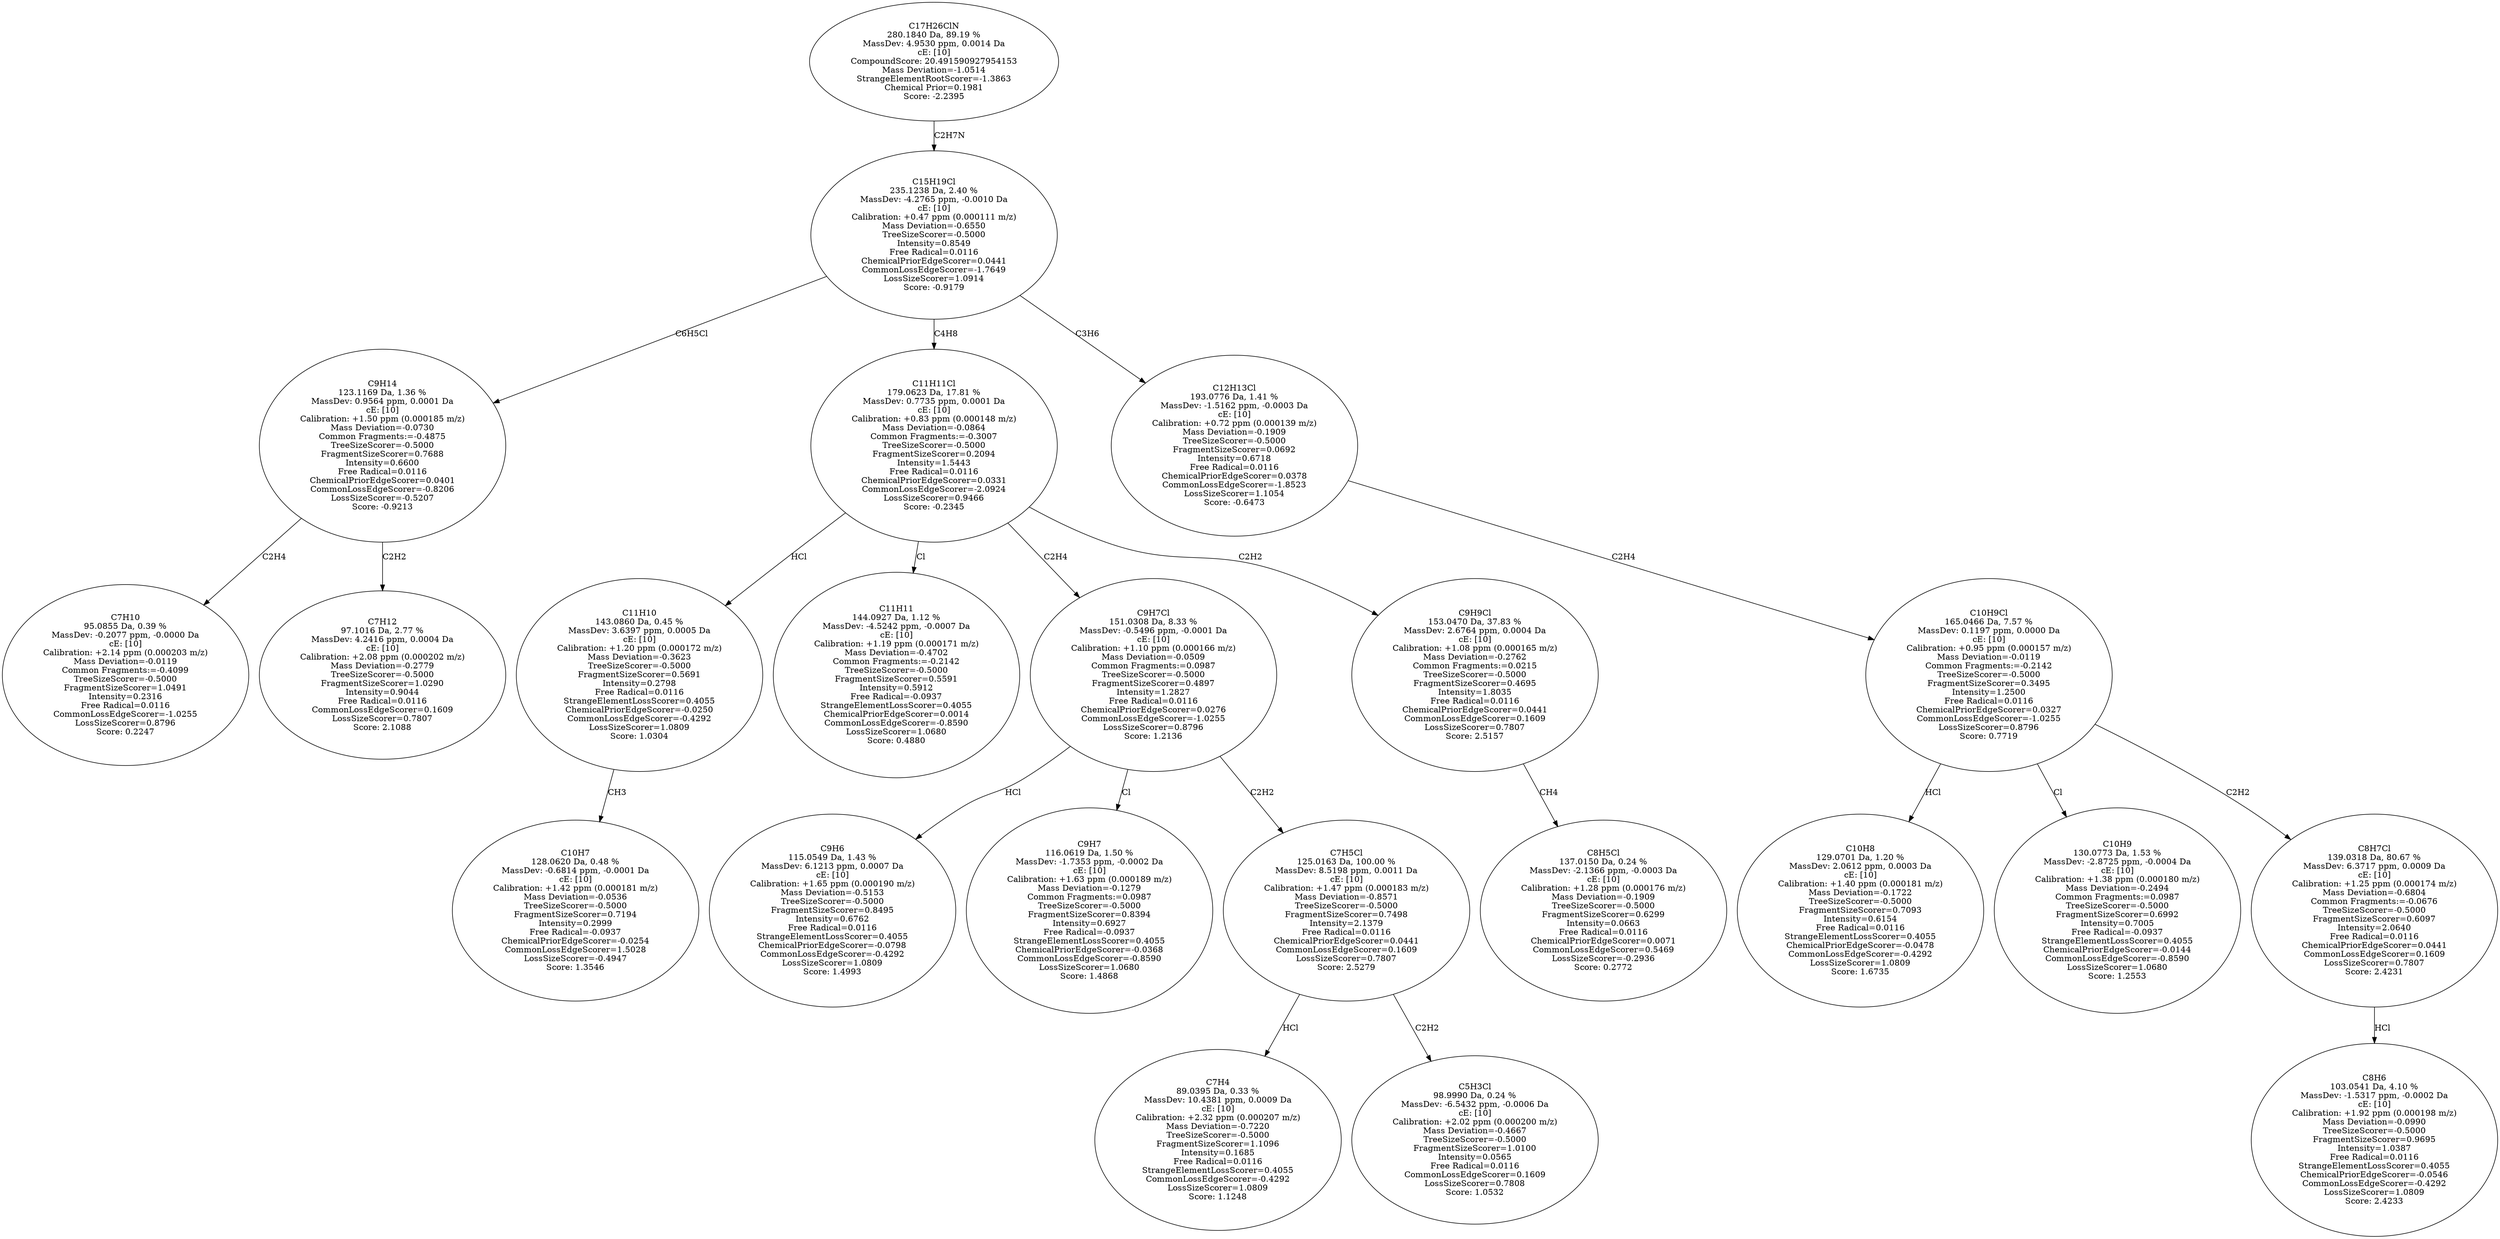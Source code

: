 strict digraph {
v1 [label="C7H10\n95.0855 Da, 0.39 %\nMassDev: -0.2077 ppm, -0.0000 Da\ncE: [10]\nCalibration: +2.14 ppm (0.000203 m/z)\nMass Deviation=-0.0119\nCommon Fragments:=-0.4099\nTreeSizeScorer=-0.5000\nFragmentSizeScorer=1.0491\nIntensity=0.2316\nFree Radical=0.0116\nCommonLossEdgeScorer=-1.0255\nLossSizeScorer=0.8796\nScore: 0.2247"];
v2 [label="C7H12\n97.1016 Da, 2.77 %\nMassDev: 4.2416 ppm, 0.0004 Da\ncE: [10]\nCalibration: +2.08 ppm (0.000202 m/z)\nMass Deviation=-0.2779\nTreeSizeScorer=-0.5000\nFragmentSizeScorer=1.0290\nIntensity=0.9044\nFree Radical=0.0116\nCommonLossEdgeScorer=0.1609\nLossSizeScorer=0.7807\nScore: 2.1088"];
v3 [label="C9H14\n123.1169 Da, 1.36 %\nMassDev: 0.9564 ppm, 0.0001 Da\ncE: [10]\nCalibration: +1.50 ppm (0.000185 m/z)\nMass Deviation=-0.0730\nCommon Fragments:=-0.4875\nTreeSizeScorer=-0.5000\nFragmentSizeScorer=0.7688\nIntensity=0.6600\nFree Radical=0.0116\nChemicalPriorEdgeScorer=0.0401\nCommonLossEdgeScorer=-0.8206\nLossSizeScorer=-0.5207\nScore: -0.9213"];
v4 [label="C10H7\n128.0620 Da, 0.48 %\nMassDev: -0.6814 ppm, -0.0001 Da\ncE: [10]\nCalibration: +1.42 ppm (0.000181 m/z)\nMass Deviation=-0.0536\nTreeSizeScorer=-0.5000\nFragmentSizeScorer=0.7194\nIntensity=0.2999\nFree Radical=-0.0937\nChemicalPriorEdgeScorer=-0.0254\nCommonLossEdgeScorer=1.5028\nLossSizeScorer=-0.4947\nScore: 1.3546"];
v5 [label="C11H10\n143.0860 Da, 0.45 %\nMassDev: 3.6397 ppm, 0.0005 Da\ncE: [10]\nCalibration: +1.20 ppm (0.000172 m/z)\nMass Deviation=-0.3623\nTreeSizeScorer=-0.5000\nFragmentSizeScorer=0.5691\nIntensity=0.2798\nFree Radical=0.0116\nStrangeElementLossScorer=0.4055\nChemicalPriorEdgeScorer=-0.0250\nCommonLossEdgeScorer=-0.4292\nLossSizeScorer=1.0809\nScore: 1.0304"];
v6 [label="C11H11\n144.0927 Da, 1.12 %\nMassDev: -4.5242 ppm, -0.0007 Da\ncE: [10]\nCalibration: +1.19 ppm (0.000171 m/z)\nMass Deviation=-0.4702\nCommon Fragments:=-0.2142\nTreeSizeScorer=-0.5000\nFragmentSizeScorer=0.5591\nIntensity=0.5912\nFree Radical=-0.0937\nStrangeElementLossScorer=0.4055\nChemicalPriorEdgeScorer=0.0014\nCommonLossEdgeScorer=-0.8590\nLossSizeScorer=1.0680\nScore: 0.4880"];
v7 [label="C9H6\n115.0549 Da, 1.43 %\nMassDev: 6.1213 ppm, 0.0007 Da\ncE: [10]\nCalibration: +1.65 ppm (0.000190 m/z)\nMass Deviation=-0.5153\nTreeSizeScorer=-0.5000\nFragmentSizeScorer=0.8495\nIntensity=0.6762\nFree Radical=0.0116\nStrangeElementLossScorer=0.4055\nChemicalPriorEdgeScorer=-0.0798\nCommonLossEdgeScorer=-0.4292\nLossSizeScorer=1.0809\nScore: 1.4993"];
v8 [label="C9H7\n116.0619 Da, 1.50 %\nMassDev: -1.7353 ppm, -0.0002 Da\ncE: [10]\nCalibration: +1.63 ppm (0.000189 m/z)\nMass Deviation=-0.1279\nCommon Fragments:=0.0987\nTreeSizeScorer=-0.5000\nFragmentSizeScorer=0.8394\nIntensity=0.6927\nFree Radical=-0.0937\nStrangeElementLossScorer=0.4055\nChemicalPriorEdgeScorer=-0.0368\nCommonLossEdgeScorer=-0.8590\nLossSizeScorer=1.0680\nScore: 1.4868"];
v9 [label="C7H4\n89.0395 Da, 0.33 %\nMassDev: 10.4381 ppm, 0.0009 Da\ncE: [10]\nCalibration: +2.32 ppm (0.000207 m/z)\nMass Deviation=-0.7220\nTreeSizeScorer=-0.5000\nFragmentSizeScorer=1.1096\nIntensity=0.1685\nFree Radical=0.0116\nStrangeElementLossScorer=0.4055\nCommonLossEdgeScorer=-0.4292\nLossSizeScorer=1.0809\nScore: 1.1248"];
v10 [label="C5H3Cl\n98.9990 Da, 0.24 %\nMassDev: -6.5432 ppm, -0.0006 Da\ncE: [10]\nCalibration: +2.02 ppm (0.000200 m/z)\nMass Deviation=-0.4667\nTreeSizeScorer=-0.5000\nFragmentSizeScorer=1.0100\nIntensity=0.0565\nFree Radical=0.0116\nCommonLossEdgeScorer=0.1609\nLossSizeScorer=0.7808\nScore: 1.0532"];
v11 [label="C7H5Cl\n125.0163 Da, 100.00 %\nMassDev: 8.5198 ppm, 0.0011 Da\ncE: [10]\nCalibration: +1.47 ppm (0.000183 m/z)\nMass Deviation=-0.8571\nTreeSizeScorer=-0.5000\nFragmentSizeScorer=0.7498\nIntensity=2.1379\nFree Radical=0.0116\nChemicalPriorEdgeScorer=0.0441\nCommonLossEdgeScorer=0.1609\nLossSizeScorer=0.7807\nScore: 2.5279"];
v12 [label="C9H7Cl\n151.0308 Da, 8.33 %\nMassDev: -0.5496 ppm, -0.0001 Da\ncE: [10]\nCalibration: +1.10 ppm (0.000166 m/z)\nMass Deviation=-0.0509\nCommon Fragments:=0.0987\nTreeSizeScorer=-0.5000\nFragmentSizeScorer=0.4897\nIntensity=1.2827\nFree Radical=0.0116\nChemicalPriorEdgeScorer=0.0276\nCommonLossEdgeScorer=-1.0255\nLossSizeScorer=0.8796\nScore: 1.2136"];
v13 [label="C8H5Cl\n137.0150 Da, 0.24 %\nMassDev: -2.1366 ppm, -0.0003 Da\ncE: [10]\nCalibration: +1.28 ppm (0.000176 m/z)\nMass Deviation=-0.1909\nTreeSizeScorer=-0.5000\nFragmentSizeScorer=0.6299\nIntensity=0.0663\nFree Radical=0.0116\nChemicalPriorEdgeScorer=0.0071\nCommonLossEdgeScorer=0.5469\nLossSizeScorer=-0.2936\nScore: 0.2772"];
v14 [label="C9H9Cl\n153.0470 Da, 37.83 %\nMassDev: 2.6764 ppm, 0.0004 Da\ncE: [10]\nCalibration: +1.08 ppm (0.000165 m/z)\nMass Deviation=-0.2762\nCommon Fragments:=0.0215\nTreeSizeScorer=-0.5000\nFragmentSizeScorer=0.4695\nIntensity=1.8035\nFree Radical=0.0116\nChemicalPriorEdgeScorer=0.0441\nCommonLossEdgeScorer=0.1609\nLossSizeScorer=0.7807\nScore: 2.5157"];
v15 [label="C11H11Cl\n179.0623 Da, 17.81 %\nMassDev: 0.7735 ppm, 0.0001 Da\ncE: [10]\nCalibration: +0.83 ppm (0.000148 m/z)\nMass Deviation=-0.0864\nCommon Fragments:=-0.3007\nTreeSizeScorer=-0.5000\nFragmentSizeScorer=0.2094\nIntensity=1.5443\nFree Radical=0.0116\nChemicalPriorEdgeScorer=0.0331\nCommonLossEdgeScorer=-2.0924\nLossSizeScorer=0.9466\nScore: -0.2345"];
v16 [label="C10H8\n129.0701 Da, 1.20 %\nMassDev: 2.0612 ppm, 0.0003 Da\ncE: [10]\nCalibration: +1.40 ppm (0.000181 m/z)\nMass Deviation=-0.1722\nTreeSizeScorer=-0.5000\nFragmentSizeScorer=0.7093\nIntensity=0.6154\nFree Radical=0.0116\nStrangeElementLossScorer=0.4055\nChemicalPriorEdgeScorer=-0.0478\nCommonLossEdgeScorer=-0.4292\nLossSizeScorer=1.0809\nScore: 1.6735"];
v17 [label="C10H9\n130.0773 Da, 1.53 %\nMassDev: -2.8725 ppm, -0.0004 Da\ncE: [10]\nCalibration: +1.38 ppm (0.000180 m/z)\nMass Deviation=-0.2494\nCommon Fragments:=0.0987\nTreeSizeScorer=-0.5000\nFragmentSizeScorer=0.6992\nIntensity=0.7005\nFree Radical=-0.0937\nStrangeElementLossScorer=0.4055\nChemicalPriorEdgeScorer=-0.0144\nCommonLossEdgeScorer=-0.8590\nLossSizeScorer=1.0680\nScore: 1.2553"];
v18 [label="C8H6\n103.0541 Da, 4.10 %\nMassDev: -1.5317 ppm, -0.0002 Da\ncE: [10]\nCalibration: +1.92 ppm (0.000198 m/z)\nMass Deviation=-0.0990\nTreeSizeScorer=-0.5000\nFragmentSizeScorer=0.9695\nIntensity=1.0387\nFree Radical=0.0116\nStrangeElementLossScorer=0.4055\nChemicalPriorEdgeScorer=-0.0546\nCommonLossEdgeScorer=-0.4292\nLossSizeScorer=1.0809\nScore: 2.4233"];
v19 [label="C8H7Cl\n139.0318 Da, 80.67 %\nMassDev: 6.3717 ppm, 0.0009 Da\ncE: [10]\nCalibration: +1.25 ppm (0.000174 m/z)\nMass Deviation=-0.6804\nCommon Fragments:=-0.0676\nTreeSizeScorer=-0.5000\nFragmentSizeScorer=0.6097\nIntensity=2.0640\nFree Radical=0.0116\nChemicalPriorEdgeScorer=0.0441\nCommonLossEdgeScorer=0.1609\nLossSizeScorer=0.7807\nScore: 2.4231"];
v20 [label="C10H9Cl\n165.0466 Da, 7.57 %\nMassDev: 0.1197 ppm, 0.0000 Da\ncE: [10]\nCalibration: +0.95 ppm (0.000157 m/z)\nMass Deviation=-0.0119\nCommon Fragments:=-0.2142\nTreeSizeScorer=-0.5000\nFragmentSizeScorer=0.3495\nIntensity=1.2500\nFree Radical=0.0116\nChemicalPriorEdgeScorer=0.0327\nCommonLossEdgeScorer=-1.0255\nLossSizeScorer=0.8796\nScore: 0.7719"];
v21 [label="C12H13Cl\n193.0776 Da, 1.41 %\nMassDev: -1.5162 ppm, -0.0003 Da\ncE: [10]\nCalibration: +0.72 ppm (0.000139 m/z)\nMass Deviation=-0.1909\nTreeSizeScorer=-0.5000\nFragmentSizeScorer=0.0692\nIntensity=0.6718\nFree Radical=0.0116\nChemicalPriorEdgeScorer=0.0378\nCommonLossEdgeScorer=-1.8523\nLossSizeScorer=1.1054\nScore: -0.6473"];
v22 [label="C15H19Cl\n235.1238 Da, 2.40 %\nMassDev: -4.2765 ppm, -0.0010 Da\ncE: [10]\nCalibration: +0.47 ppm (0.000111 m/z)\nMass Deviation=-0.6550\nTreeSizeScorer=-0.5000\nIntensity=0.8549\nFree Radical=0.0116\nChemicalPriorEdgeScorer=0.0441\nCommonLossEdgeScorer=-1.7649\nLossSizeScorer=1.0914\nScore: -0.9179"];
v23 [label="C17H26ClN\n280.1840 Da, 89.19 %\nMassDev: 4.9530 ppm, 0.0014 Da\ncE: [10]\nCompoundScore: 20.491590927954153\nMass Deviation=-1.0514\nStrangeElementRootScorer=-1.3863\nChemical Prior=0.1981\nScore: -2.2395"];
v3 -> v1 [label="C2H4"];
v3 -> v2 [label="C2H2"];
v22 -> v3 [label="C6H5Cl"];
v5 -> v4 [label="CH3"];
v15 -> v5 [label="HCl"];
v15 -> v6 [label="Cl"];
v12 -> v7 [label="HCl"];
v12 -> v8 [label="Cl"];
v11 -> v9 [label="HCl"];
v11 -> v10 [label="C2H2"];
v12 -> v11 [label="C2H2"];
v15 -> v12 [label="C2H4"];
v14 -> v13 [label="CH4"];
v15 -> v14 [label="C2H2"];
v22 -> v15 [label="C4H8"];
v20 -> v16 [label="HCl"];
v20 -> v17 [label="Cl"];
v19 -> v18 [label="HCl"];
v20 -> v19 [label="C2H2"];
v21 -> v20 [label="C2H4"];
v22 -> v21 [label="C3H6"];
v23 -> v22 [label="C2H7N"];
}
